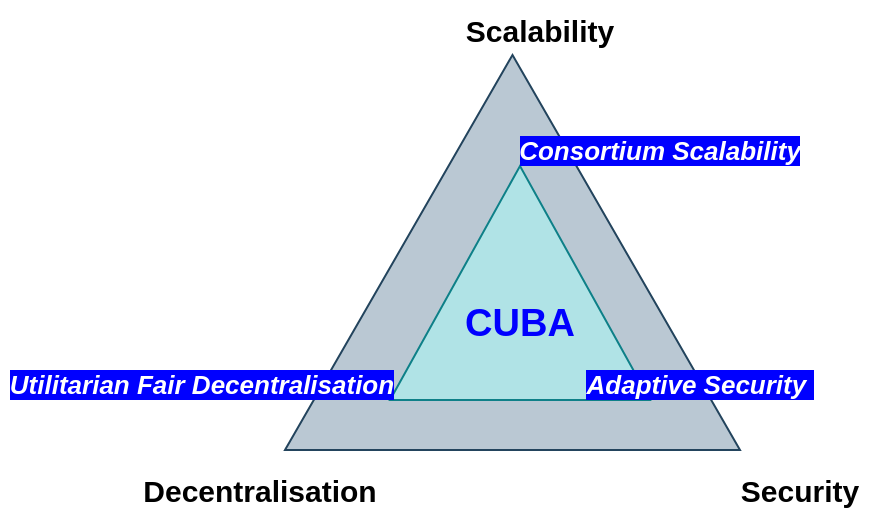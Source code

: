 <mxfile version="20.8.22" type="device"><diagram name="Page-1" id="wnb1K-SIFu_Qesd6SOJA"><mxGraphModel dx="1434" dy="802" grid="1" gridSize="10" guides="1" tooltips="1" connect="1" arrows="1" fold="1" page="1" pageScale="1" pageWidth="827" pageHeight="1169" math="0" shadow="0"><root><mxCell id="0"/><mxCell id="1" parent="0"/><mxCell id="GkLl7hqHr0O4PLBEivN_-1" value="" style="triangle;whiteSpace=wrap;html=1;rotation=-90;fillColor=#bac8d3;strokeColor=#23445d;" vertex="1" parent="1"><mxGeometry x="347.5" y="172.5" width="197.5" height="227.5" as="geometry"/></mxCell><mxCell id="GkLl7hqHr0O4PLBEivN_-2" value="" style="triangle;whiteSpace=wrap;html=1;rotation=-90;fillColor=#b0e3e6;strokeColor=#0e8088;" vertex="1" parent="1"><mxGeometry x="391.5" y="236.5" width="117" height="130" as="geometry"/></mxCell><mxCell id="GkLl7hqHr0O4PLBEivN_-3" value="&lt;b style=&quot;font-size: 15px;&quot;&gt;Scalability&lt;/b&gt;" style="text;html=1;strokeColor=none;fillColor=none;align=center;verticalAlign=middle;whiteSpace=wrap;rounded=0;fontSize=15;" vertex="1" parent="1"><mxGeometry x="430" y="160" width="60" height="30" as="geometry"/></mxCell><mxCell id="GkLl7hqHr0O4PLBEivN_-4" value="&lt;b style=&quot;font-size: 15px;&quot;&gt;Decentralisation&lt;/b&gt;" style="text;html=1;strokeColor=none;fillColor=none;align=center;verticalAlign=middle;whiteSpace=wrap;rounded=0;fontSize=15;" vertex="1" parent="1"><mxGeometry x="290" y="390" width="60" height="30" as="geometry"/></mxCell><mxCell id="GkLl7hqHr0O4PLBEivN_-5" value="&lt;b style=&quot;font-size: 15px;&quot;&gt;Security&lt;/b&gt;" style="text;html=1;strokeColor=none;fillColor=none;align=center;verticalAlign=middle;whiteSpace=wrap;rounded=0;fontSize=15;" vertex="1" parent="1"><mxGeometry x="560" y="390" width="60" height="30" as="geometry"/></mxCell><mxCell id="GkLl7hqHr0O4PLBEivN_-6" value="&lt;i style=&quot;font-size: 13px;&quot;&gt;&lt;b style=&quot;font-size: 13px;&quot;&gt;Consortium Scalability&lt;/b&gt;&lt;/i&gt;" style="text;html=1;strokeColor=none;fillColor=none;align=center;verticalAlign=middle;whiteSpace=wrap;rounded=0;labelBackgroundColor=#0000FF;fontColor=#FFFFFF;fontSize=13;" vertex="1" parent="1"><mxGeometry x="430" y="220" width="180" height="30" as="geometry"/></mxCell><mxCell id="GkLl7hqHr0O4PLBEivN_-7" value="&lt;i style=&quot;font-size: 13px;&quot;&gt;&lt;b style=&quot;font-size: 13px;&quot;&gt;Utilitarian Fair Decentralisation&lt;/b&gt;&lt;/i&gt;" style="text;html=1;strokeColor=none;fillColor=none;align=center;verticalAlign=middle;whiteSpace=wrap;rounded=0;labelBackgroundColor=#0000FF;fontColor=#FFFFFF;fontSize=13;" vertex="1" parent="1"><mxGeometry x="190" y="336.5" width="201.5" height="30" as="geometry"/></mxCell><mxCell id="GkLl7hqHr0O4PLBEivN_-8" value="&lt;b style=&quot;font-size: 13px;&quot;&gt;&lt;i style=&quot;font-size: 13px;&quot;&gt;Adaptive Security&amp;nbsp;&lt;/i&gt;&lt;/b&gt;" style="text;html=1;strokeColor=none;fillColor=none;align=center;verticalAlign=middle;whiteSpace=wrap;rounded=0;labelBackgroundColor=#0000FF;fontColor=#FFFFFF;fontSize=13;" vertex="1" parent="1"><mxGeometry x="450" y="336.5" width="180" height="30" as="geometry"/></mxCell><mxCell id="GkLl7hqHr0O4PLBEivN_-9" value="&lt;font style=&quot;font-size: 19px;&quot;&gt;&lt;b style=&quot;font-size: 19px;&quot;&gt;CUBA&lt;/b&gt;&lt;/font&gt;" style="text;html=1;strokeColor=none;fillColor=none;align=center;verticalAlign=middle;whiteSpace=wrap;rounded=0;fontSize=19;fontColor=#0000FF;" vertex="1" parent="1"><mxGeometry x="420" y="306.5" width="60" height="30" as="geometry"/></mxCell></root></mxGraphModel></diagram></mxfile>